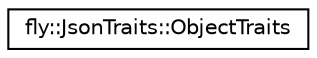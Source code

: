 digraph "Graphical Class Hierarchy"
{
 // LATEX_PDF_SIZE
  edge [fontname="Helvetica",fontsize="10",labelfontname="Helvetica",labelfontsize="10"];
  node [fontname="Helvetica",fontsize="10",shape=record];
  rankdir="LR";
  Node0 [label="fly::JsonTraits::ObjectTraits",height=0.2,width=0.4,color="black", fillcolor="white", style="filled",URL="$structfly_1_1_json_traits_1_1_object_traits.html",tooltip=" "];
}
